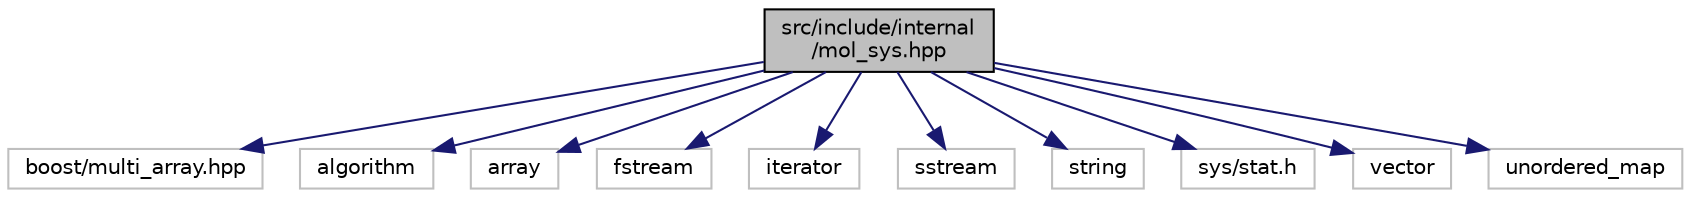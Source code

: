 digraph "src/include/internal/mol_sys.hpp"
{
 // INTERACTIVE_SVG=YES
 // LATEX_PDF_SIZE
  edge [fontname="Helvetica",fontsize="10",labelfontname="Helvetica",labelfontsize="10"];
  node [fontname="Helvetica",fontsize="10",shape=record];
  Node1 [label="src/include/internal\l/mol_sys.hpp",height=0.2,width=0.4,color="black", fillcolor="grey75", style="filled", fontcolor="black",tooltip="The main molecular system handler."];
  Node1 -> Node2 [color="midnightblue",fontsize="10",style="solid",fontname="Helvetica"];
  Node2 [label="boost/multi_array.hpp",height=0.2,width=0.4,color="grey75", fillcolor="white", style="filled",tooltip=" "];
  Node1 -> Node3 [color="midnightblue",fontsize="10",style="solid",fontname="Helvetica"];
  Node3 [label="algorithm",height=0.2,width=0.4,color="grey75", fillcolor="white", style="filled",tooltip=" "];
  Node1 -> Node4 [color="midnightblue",fontsize="10",style="solid",fontname="Helvetica"];
  Node4 [label="array",height=0.2,width=0.4,color="grey75", fillcolor="white", style="filled",tooltip=" "];
  Node1 -> Node5 [color="midnightblue",fontsize="10",style="solid",fontname="Helvetica"];
  Node5 [label="fstream",height=0.2,width=0.4,color="grey75", fillcolor="white", style="filled",tooltip=" "];
  Node1 -> Node6 [color="midnightblue",fontsize="10",style="solid",fontname="Helvetica"];
  Node6 [label="iterator",height=0.2,width=0.4,color="grey75", fillcolor="white", style="filled",tooltip=" "];
  Node1 -> Node7 [color="midnightblue",fontsize="10",style="solid",fontname="Helvetica"];
  Node7 [label="sstream",height=0.2,width=0.4,color="grey75", fillcolor="white", style="filled",tooltip=" "];
  Node1 -> Node8 [color="midnightblue",fontsize="10",style="solid",fontname="Helvetica"];
  Node8 [label="string",height=0.2,width=0.4,color="grey75", fillcolor="white", style="filled",tooltip=" "];
  Node1 -> Node9 [color="midnightblue",fontsize="10",style="solid",fontname="Helvetica"];
  Node9 [label="sys/stat.h",height=0.2,width=0.4,color="grey75", fillcolor="white", style="filled",tooltip=" "];
  Node1 -> Node10 [color="midnightblue",fontsize="10",style="solid",fontname="Helvetica"];
  Node10 [label="vector",height=0.2,width=0.4,color="grey75", fillcolor="white", style="filled",tooltip=" "];
  Node1 -> Node11 [color="midnightblue",fontsize="10",style="solid",fontname="Helvetica"];
  Node11 [label="unordered_map",height=0.2,width=0.4,color="grey75", fillcolor="white", style="filled",tooltip=" "];
}
